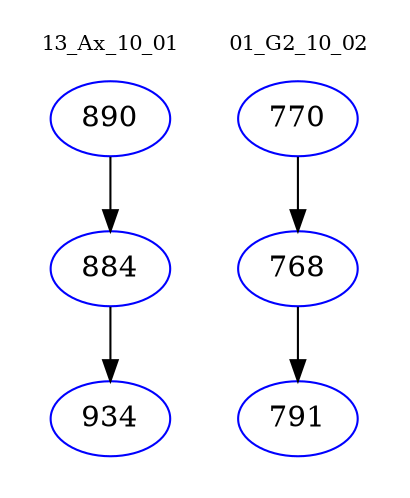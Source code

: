digraph{
subgraph cluster_0 {
color = white
label = "13_Ax_10_01";
fontsize=10;
T0_890 [label="890", color="blue"]
T0_890 -> T0_884 [color="black"]
T0_884 [label="884", color="blue"]
T0_884 -> T0_934 [color="black"]
T0_934 [label="934", color="blue"]
}
subgraph cluster_1 {
color = white
label = "01_G2_10_02";
fontsize=10;
T1_770 [label="770", color="blue"]
T1_770 -> T1_768 [color="black"]
T1_768 [label="768", color="blue"]
T1_768 -> T1_791 [color="black"]
T1_791 [label="791", color="blue"]
}
}
